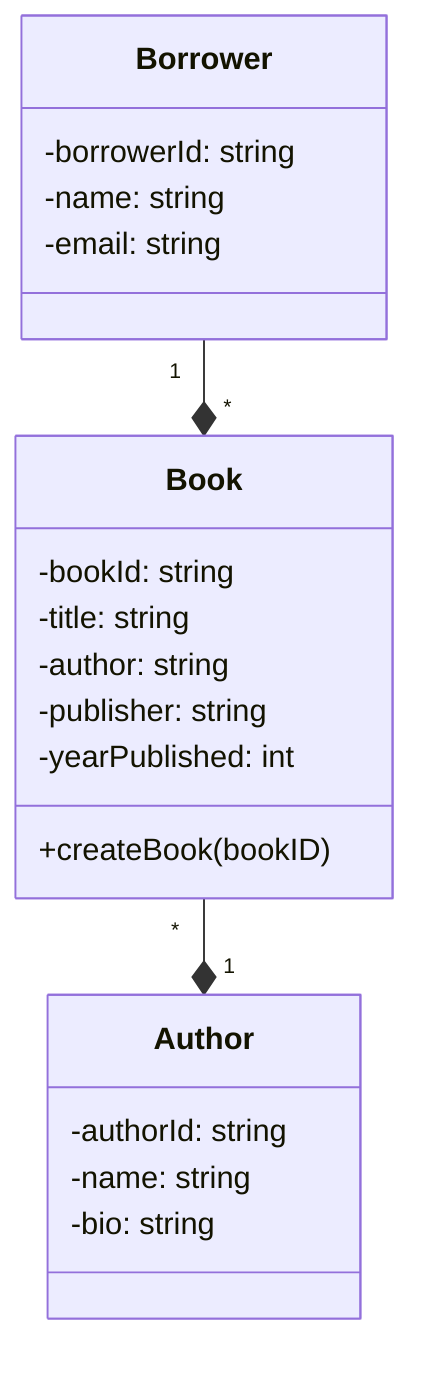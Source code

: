 classDiagram

class Book{
    -bookId: string
    -title: string
    -author: string
    -publisher: string
    -yearPublished: int
    +createBook(bookID)
}

class Author{
    -authorId: string
    -name: string
    -bio: string
}

class Borrower{
    -borrowerId: string
    -name: string
    -email: string
}

Book "*" --* "1" Author
Borrower "1" --* "*" Book